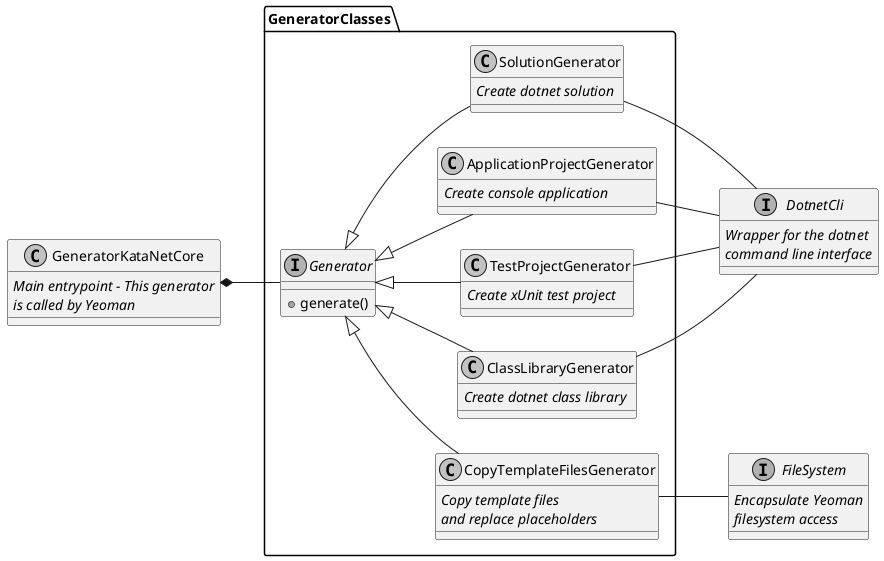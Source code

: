 @startuml
left to right direction

skinparam monochrome true
skinparam ComponentStyle uml2

package GeneratorClasses {
    interface Generator {
        +generate()
    }

    class SolutionGenerator {
        //Create dotnet solution//
    }

    class ClassLibraryGenerator {
        //Create dotnet class library//
    }

    class TestProjectGenerator {
        //Create xUnit test project//
    }

    class ApplicationProjectGenerator {
        //Create console application//
    }
    class CopyTemplateFilesGenerator {
        //Copy template files//\n//and replace placeholders//
    }

    Generator <|-- SolutionGenerator
    Generator <|-- ClassLibraryGenerator
    Generator <|-- TestProjectGenerator
    Generator <|-- ApplicationProjectGenerator
    Generator <|-- CopyTemplateFilesGenerator
}

class GeneratorKataNetCore {
    //Main entrypoint - This generator//\n//is called by Yeoman//
}

interface DotnetCli {
    //Wrapper for the dotnet//\n//command line interface//
}

interface FileSystem {
    //Encapsulate Yeoman//\n//filesystem access//
}

GeneratorKataNetCore *-- Generator

SolutionGenerator -- DotnetCli
ClassLibraryGenerator -- DotnetCli
TestProjectGenerator -- DotnetCli
ApplicationProjectGenerator -- DotnetCli
CopyTemplateFilesGenerator -- FileSystem

@enduml
